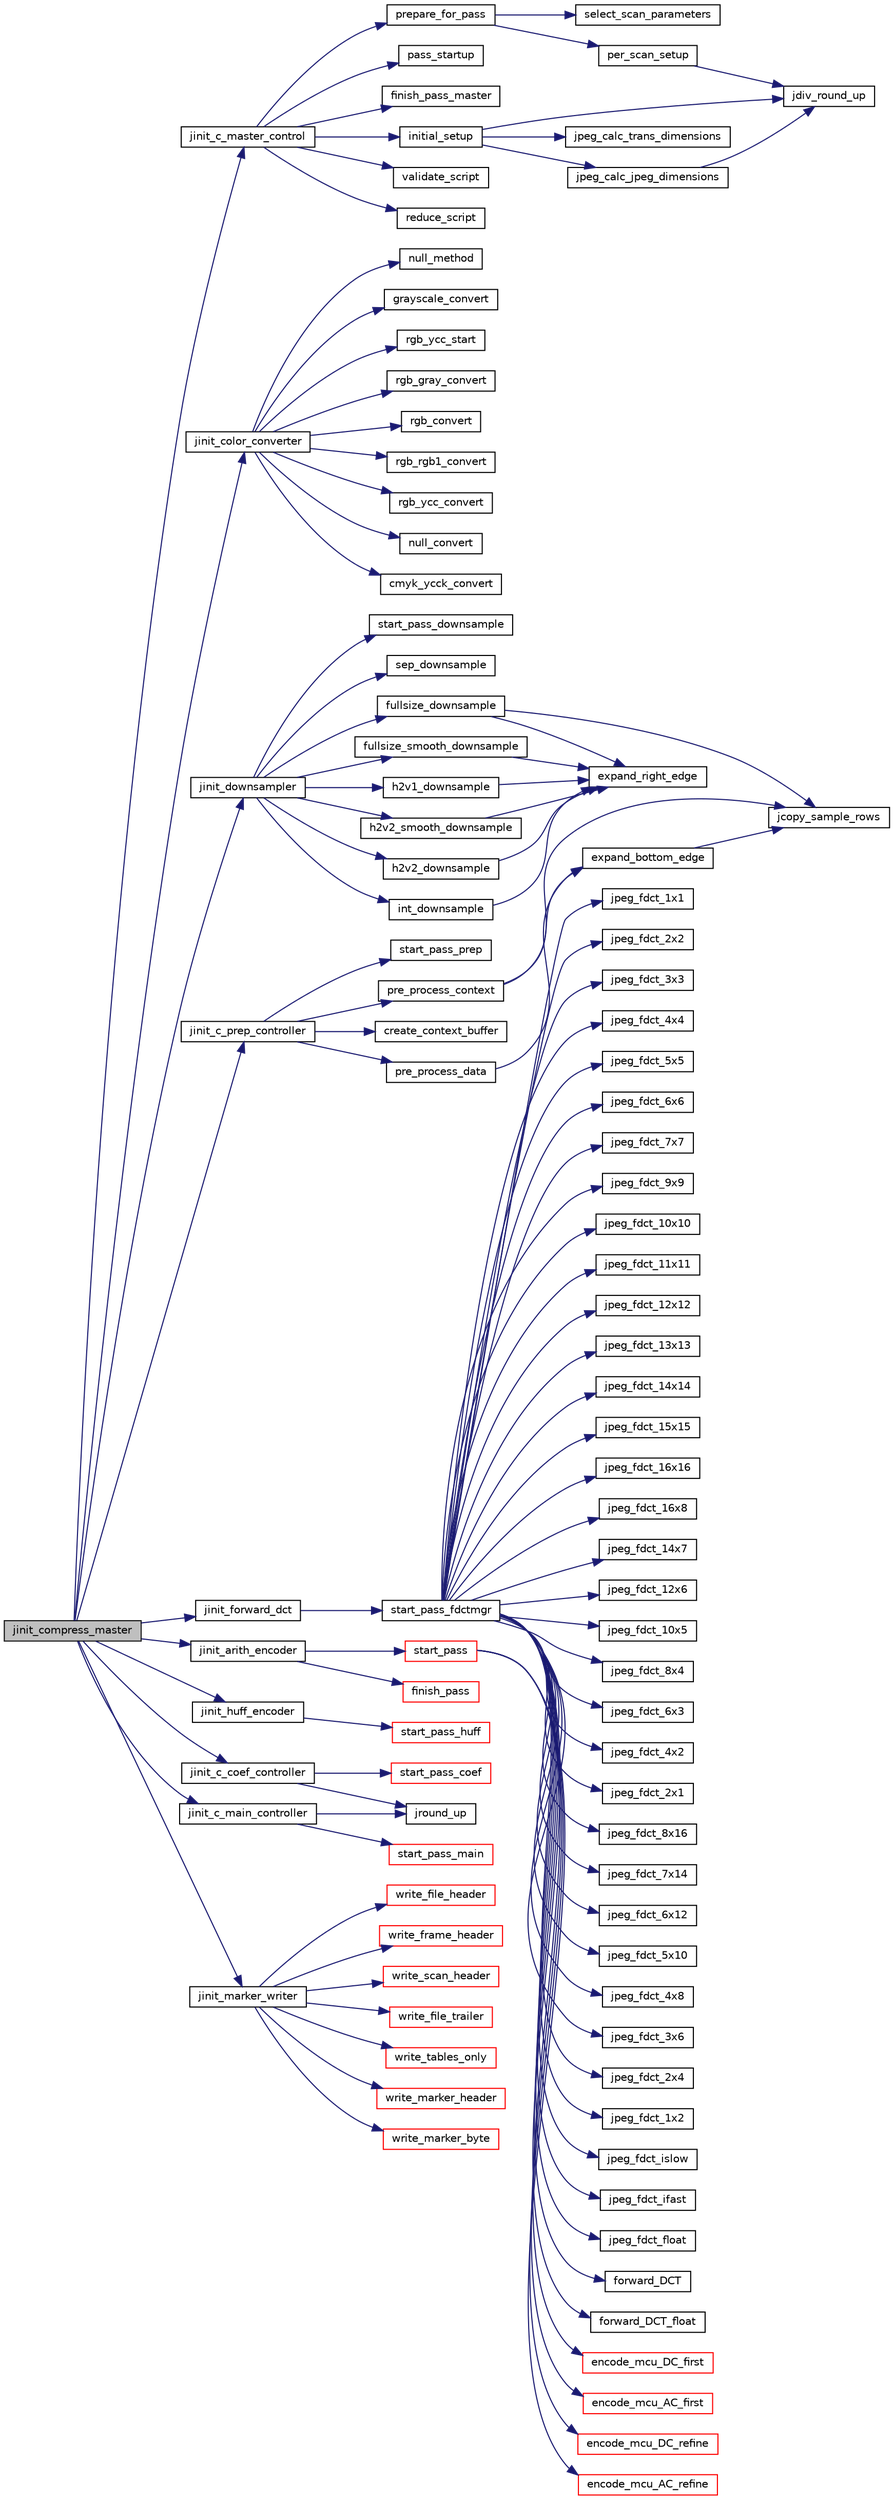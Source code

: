 digraph "jinit_compress_master"
{
 // LATEX_PDF_SIZE
  bgcolor="transparent";
  edge [fontname="Helvetica",fontsize="10",labelfontname="Helvetica",labelfontsize="10"];
  node [fontname="Helvetica",fontsize="10",shape=record];
  rankdir="LR";
  Node0 [label="jinit_compress_master",height=0.2,width=0.4,color="black", fillcolor="grey75", style="filled", fontcolor="black",tooltip=" "];
  Node0 -> Node1 [color="midnightblue",fontsize="10",style="solid",fontname="Helvetica"];
  Node1 [label="jinit_c_master_control",height=0.2,width=0.4,color="black",URL="$jcmaster_8c.html#a7865042efd21561fa5b499d9c6391f23",tooltip=" "];
  Node1 -> Node2 [color="midnightblue",fontsize="10",style="solid",fontname="Helvetica"];
  Node2 [label="prepare_for_pass",height=0.2,width=0.4,color="black",URL="$jcmaster_8c.html#a811c02b8de42399196fc3e0eb08c40a5",tooltip=" "];
  Node2 -> Node3 [color="midnightblue",fontsize="10",style="solid",fontname="Helvetica"];
  Node3 [label="select_scan_parameters",height=0.2,width=0.4,color="black",URL="$jcmaster_8c.html#aab568aac0ff0ad142e3df2f2b99c4224",tooltip=" "];
  Node2 -> Node4 [color="midnightblue",fontsize="10",style="solid",fontname="Helvetica"];
  Node4 [label="per_scan_setup",height=0.2,width=0.4,color="black",URL="$jcmaster_8c.html#a4a7cf51fe0757cd82e68cc96cc61428d",tooltip=" "];
  Node4 -> Node5 [color="midnightblue",fontsize="10",style="solid",fontname="Helvetica"];
  Node5 [label="jdiv_round_up",height=0.2,width=0.4,color="black",URL="$jutils_8c.html#a0c5aa3b56cb24dd9ed819c8252c61b80",tooltip=" "];
  Node1 -> Node6 [color="midnightblue",fontsize="10",style="solid",fontname="Helvetica"];
  Node6 [label="pass_startup",height=0.2,width=0.4,color="black",URL="$jcmaster_8c.html#a41d1d2da456f1cd859c69823965becbc",tooltip=" "];
  Node1 -> Node7 [color="midnightblue",fontsize="10",style="solid",fontname="Helvetica"];
  Node7 [label="finish_pass_master",height=0.2,width=0.4,color="black",URL="$jcmaster_8c.html#aa75548e6f785499773df767d41ce076a",tooltip=" "];
  Node1 -> Node8 [color="midnightblue",fontsize="10",style="solid",fontname="Helvetica"];
  Node8 [label="initial_setup",height=0.2,width=0.4,color="black",URL="$jcmaster_8c.html#a09b58a08887213b998b54f94c020cef5",tooltip=" "];
  Node8 -> Node9 [color="midnightblue",fontsize="10",style="solid",fontname="Helvetica"];
  Node9 [label="jpeg_calc_trans_dimensions",height=0.2,width=0.4,color="black",URL="$jcmaster_8c.html#a4153ad942e383980b6f4f2308f202d88",tooltip=" "];
  Node8 -> Node10 [color="midnightblue",fontsize="10",style="solid",fontname="Helvetica"];
  Node10 [label="jpeg_calc_jpeg_dimensions",height=0.2,width=0.4,color="black",URL="$jcmaster_8c.html#ade8134ba6c9854560ad234017b1d1adf",tooltip=" "];
  Node10 -> Node5 [color="midnightblue",fontsize="10",style="solid",fontname="Helvetica"];
  Node8 -> Node5 [color="midnightblue",fontsize="10",style="solid",fontname="Helvetica"];
  Node1 -> Node11 [color="midnightblue",fontsize="10",style="solid",fontname="Helvetica"];
  Node11 [label="validate_script",height=0.2,width=0.4,color="black",URL="$jcmaster_8c.html#a93e3d1823947d2204352c77b61b6e465",tooltip=" "];
  Node1 -> Node12 [color="midnightblue",fontsize="10",style="solid",fontname="Helvetica"];
  Node12 [label="reduce_script",height=0.2,width=0.4,color="black",URL="$jcmaster_8c.html#a78fc8c0007716b0d12d4b3fd7a88ef65",tooltip=" "];
  Node0 -> Node13 [color="midnightblue",fontsize="10",style="solid",fontname="Helvetica"];
  Node13 [label="jinit_color_converter",height=0.2,width=0.4,color="black",URL="$jccolor_8c.html#a3c3f43d8034fa9e59f2a0dfd1912b334",tooltip=" "];
  Node13 -> Node14 [color="midnightblue",fontsize="10",style="solid",fontname="Helvetica"];
  Node14 [label="null_method",height=0.2,width=0.4,color="black",URL="$jccolor_8c.html#ab019c7b1b84016eba778b6882bb3cf40",tooltip=" "];
  Node13 -> Node15 [color="midnightblue",fontsize="10",style="solid",fontname="Helvetica"];
  Node15 [label="grayscale_convert",height=0.2,width=0.4,color="black",URL="$jccolor_8c.html#a05363c93af8fe7bbd461ceadff2e662c",tooltip=" "];
  Node13 -> Node16 [color="midnightblue",fontsize="10",style="solid",fontname="Helvetica"];
  Node16 [label="rgb_ycc_start",height=0.2,width=0.4,color="black",URL="$jccolor_8c.html#a00e6170e937fe4dc7d743a699bbcd04e",tooltip=" "];
  Node13 -> Node17 [color="midnightblue",fontsize="10",style="solid",fontname="Helvetica"];
  Node17 [label="rgb_gray_convert",height=0.2,width=0.4,color="black",URL="$jccolor_8c.html#aacb9fa25753b50726a6b7b085d366260",tooltip=" "];
  Node13 -> Node18 [color="midnightblue",fontsize="10",style="solid",fontname="Helvetica"];
  Node18 [label="rgb_convert",height=0.2,width=0.4,color="black",URL="$jccolor_8c.html#a8c3af65a752be5ad26213a5e665fd480",tooltip=" "];
  Node13 -> Node19 [color="midnightblue",fontsize="10",style="solid",fontname="Helvetica"];
  Node19 [label="rgb_rgb1_convert",height=0.2,width=0.4,color="black",URL="$jccolor_8c.html#a88e6c16c818775ff1d536f9632c6adbf",tooltip=" "];
  Node13 -> Node20 [color="midnightblue",fontsize="10",style="solid",fontname="Helvetica"];
  Node20 [label="rgb_ycc_convert",height=0.2,width=0.4,color="black",URL="$jccolor_8c.html#af5c5cd65e5b5f7c8e10c00d82ed47af3",tooltip=" "];
  Node13 -> Node21 [color="midnightblue",fontsize="10",style="solid",fontname="Helvetica"];
  Node21 [label="null_convert",height=0.2,width=0.4,color="black",URL="$jccolor_8c.html#a3bc254942cca696f1604636abe897d59",tooltip=" "];
  Node13 -> Node22 [color="midnightblue",fontsize="10",style="solid",fontname="Helvetica"];
  Node22 [label="cmyk_ycck_convert",height=0.2,width=0.4,color="black",URL="$jccolor_8c.html#a07e9f4291a8c8cd2aa78fdd1e04f0599",tooltip=" "];
  Node0 -> Node23 [color="midnightblue",fontsize="10",style="solid",fontname="Helvetica"];
  Node23 [label="jinit_downsampler",height=0.2,width=0.4,color="black",URL="$jcsample_8c.html#a70c17f06dccf0d8179062455c5af3f0d",tooltip=" "];
  Node23 -> Node24 [color="midnightblue",fontsize="10",style="solid",fontname="Helvetica"];
  Node24 [label="start_pass_downsample",height=0.2,width=0.4,color="black",URL="$jcsample_8c.html#a65fe6b060ccae970044d3e3658c760c7",tooltip=" "];
  Node23 -> Node25 [color="midnightblue",fontsize="10",style="solid",fontname="Helvetica"];
  Node25 [label="sep_downsample",height=0.2,width=0.4,color="black",URL="$jcsample_8c.html#ae92f930ddc9c6d858d461d2881761357",tooltip=" "];
  Node23 -> Node26 [color="midnightblue",fontsize="10",style="solid",fontname="Helvetica"];
  Node26 [label="fullsize_smooth_downsample",height=0.2,width=0.4,color="black",URL="$jcsample_8c.html#a65ee046ead2ba7525e75981993323c7b",tooltip=" "];
  Node26 -> Node27 [color="midnightblue",fontsize="10",style="solid",fontname="Helvetica"];
  Node27 [label="expand_right_edge",height=0.2,width=0.4,color="black",URL="$jcsample_8c.html#a760ac73e66df2ca443f7995d4c8d0779",tooltip=" "];
  Node23 -> Node28 [color="midnightblue",fontsize="10",style="solid",fontname="Helvetica"];
  Node28 [label="fullsize_downsample",height=0.2,width=0.4,color="black",URL="$jcsample_8c.html#a403382e37f9545c3fee2f9b61056e9b9",tooltip=" "];
  Node28 -> Node29 [color="midnightblue",fontsize="10",style="solid",fontname="Helvetica"];
  Node29 [label="jcopy_sample_rows",height=0.2,width=0.4,color="black",URL="$jutils_8c.html#ae2a8a73df80d5302a5b524d048fa9fb5",tooltip=" "];
  Node28 -> Node27 [color="midnightblue",fontsize="10",style="solid",fontname="Helvetica"];
  Node23 -> Node30 [color="midnightblue",fontsize="10",style="solid",fontname="Helvetica"];
  Node30 [label="h2v1_downsample",height=0.2,width=0.4,color="black",URL="$jcsample_8c.html#aa5f0a29460e6093f4b032a9b7eb8a361",tooltip=" "];
  Node30 -> Node27 [color="midnightblue",fontsize="10",style="solid",fontname="Helvetica"];
  Node23 -> Node31 [color="midnightblue",fontsize="10",style="solid",fontname="Helvetica"];
  Node31 [label="h2v2_smooth_downsample",height=0.2,width=0.4,color="black",URL="$jcsample_8c.html#a3ba9f2710ff679a8f0f19093ab917a9c",tooltip=" "];
  Node31 -> Node27 [color="midnightblue",fontsize="10",style="solid",fontname="Helvetica"];
  Node23 -> Node32 [color="midnightblue",fontsize="10",style="solid",fontname="Helvetica"];
  Node32 [label="h2v2_downsample",height=0.2,width=0.4,color="black",URL="$jcsample_8c.html#a67ec6619cac4448039ebc83d0e3d7e6a",tooltip=" "];
  Node32 -> Node27 [color="midnightblue",fontsize="10",style="solid",fontname="Helvetica"];
  Node23 -> Node33 [color="midnightblue",fontsize="10",style="solid",fontname="Helvetica"];
  Node33 [label="int_downsample",height=0.2,width=0.4,color="black",URL="$jcsample_8c.html#abcaed4190a914a973cc23e9252286568",tooltip=" "];
  Node33 -> Node27 [color="midnightblue",fontsize="10",style="solid",fontname="Helvetica"];
  Node0 -> Node34 [color="midnightblue",fontsize="10",style="solid",fontname="Helvetica"];
  Node34 [label="jinit_c_prep_controller",height=0.2,width=0.4,color="black",URL="$jcprepct_8c.html#a1fc1aefb98fce350bea6e3664faceec8",tooltip=" "];
  Node34 -> Node35 [color="midnightblue",fontsize="10",style="solid",fontname="Helvetica"];
  Node35 [label="start_pass_prep",height=0.2,width=0.4,color="black",URL="$jcprepct_8c.html#a10858264add552ea2cde5b16824ed8b1",tooltip=" "];
  Node34 -> Node36 [color="midnightblue",fontsize="10",style="solid",fontname="Helvetica"];
  Node36 [label="pre_process_context",height=0.2,width=0.4,color="black",URL="$jcprepct_8c.html#a45597f228942b8636c3bb8331af039b6",tooltip=" "];
  Node36 -> Node29 [color="midnightblue",fontsize="10",style="solid",fontname="Helvetica"];
  Node36 -> Node37 [color="midnightblue",fontsize="10",style="solid",fontname="Helvetica"];
  Node37 [label="expand_bottom_edge",height=0.2,width=0.4,color="black",URL="$jcprepct_8c.html#ae89a1a76bfb6048c264eba3895f253c2",tooltip=" "];
  Node37 -> Node29 [color="midnightblue",fontsize="10",style="solid",fontname="Helvetica"];
  Node34 -> Node38 [color="midnightblue",fontsize="10",style="solid",fontname="Helvetica"];
  Node38 [label="create_context_buffer",height=0.2,width=0.4,color="black",URL="$jcprepct_8c.html#a1f54b2876a80b0c342a745acc6b81b74",tooltip=" "];
  Node34 -> Node39 [color="midnightblue",fontsize="10",style="solid",fontname="Helvetica"];
  Node39 [label="pre_process_data",height=0.2,width=0.4,color="black",URL="$jcprepct_8c.html#a540c9d0777b0f72437600723ff78d9eb",tooltip=" "];
  Node39 -> Node37 [color="midnightblue",fontsize="10",style="solid",fontname="Helvetica"];
  Node0 -> Node40 [color="midnightblue",fontsize="10",style="solid",fontname="Helvetica"];
  Node40 [label="jinit_forward_dct",height=0.2,width=0.4,color="black",URL="$jcdctmgr_8c.html#a5ef01444bb5e9364b2e5c5c956209a07",tooltip=" "];
  Node40 -> Node41 [color="midnightblue",fontsize="10",style="solid",fontname="Helvetica"];
  Node41 [label="start_pass_fdctmgr",height=0.2,width=0.4,color="black",URL="$jcdctmgr_8c.html#a909c98d4298fb13a7deba29ff28529f0",tooltip=" "];
  Node41 -> Node42 [color="midnightblue",fontsize="10",style="solid",fontname="Helvetica"];
  Node42 [label="jpeg_fdct_1x1",height=0.2,width=0.4,color="black",URL="$jfdctint_8c.html#af52c45760684293caebde0c0bde30cf9",tooltip=" "];
  Node41 -> Node43 [color="midnightblue",fontsize="10",style="solid",fontname="Helvetica"];
  Node43 [label="jpeg_fdct_2x2",height=0.2,width=0.4,color="black",URL="$jfdctint_8c.html#aeebb660f25841de9f50697eb678cc008",tooltip=" "];
  Node41 -> Node44 [color="midnightblue",fontsize="10",style="solid",fontname="Helvetica"];
  Node44 [label="jpeg_fdct_3x3",height=0.2,width=0.4,color="black",URL="$jfdctint_8c.html#ad7c3b12a5590774252e5373a0e22fb56",tooltip=" "];
  Node41 -> Node45 [color="midnightblue",fontsize="10",style="solid",fontname="Helvetica"];
  Node45 [label="jpeg_fdct_4x4",height=0.2,width=0.4,color="black",URL="$jfdctint_8c.html#ab48f110e3e3e0e2436de4eaa0ce909ae",tooltip=" "];
  Node41 -> Node46 [color="midnightblue",fontsize="10",style="solid",fontname="Helvetica"];
  Node46 [label="jpeg_fdct_5x5",height=0.2,width=0.4,color="black",URL="$jfdctint_8c.html#a3d2d2e5ecf18252bfafbbeb5da5b4fde",tooltip=" "];
  Node41 -> Node47 [color="midnightblue",fontsize="10",style="solid",fontname="Helvetica"];
  Node47 [label="jpeg_fdct_6x6",height=0.2,width=0.4,color="black",URL="$jfdctint_8c.html#adbce24389e0124a86ef3e12f72c13441",tooltip=" "];
  Node41 -> Node48 [color="midnightblue",fontsize="10",style="solid",fontname="Helvetica"];
  Node48 [label="jpeg_fdct_7x7",height=0.2,width=0.4,color="black",URL="$jfdctint_8c.html#a3e6036ce80a1d67ddba5696b819bd1d9",tooltip=" "];
  Node41 -> Node49 [color="midnightblue",fontsize="10",style="solid",fontname="Helvetica"];
  Node49 [label="jpeg_fdct_9x9",height=0.2,width=0.4,color="black",URL="$jfdctint_8c.html#acc491f48210d8f045d7edf0410585ac0",tooltip=" "];
  Node41 -> Node50 [color="midnightblue",fontsize="10",style="solid",fontname="Helvetica"];
  Node50 [label="jpeg_fdct_10x10",height=0.2,width=0.4,color="black",URL="$jfdctint_8c.html#a8172b6e07aa1faac568af19f1af4b322",tooltip=" "];
  Node41 -> Node51 [color="midnightblue",fontsize="10",style="solid",fontname="Helvetica"];
  Node51 [label="jpeg_fdct_11x11",height=0.2,width=0.4,color="black",URL="$jfdctint_8c.html#ae1486e7b45ecefe396a04b9a6149f0fd",tooltip=" "];
  Node41 -> Node52 [color="midnightblue",fontsize="10",style="solid",fontname="Helvetica"];
  Node52 [label="jpeg_fdct_12x12",height=0.2,width=0.4,color="black",URL="$jfdctint_8c.html#a2b976bc2431a9110687eefc470eac000",tooltip=" "];
  Node41 -> Node53 [color="midnightblue",fontsize="10",style="solid",fontname="Helvetica"];
  Node53 [label="jpeg_fdct_13x13",height=0.2,width=0.4,color="black",URL="$jfdctint_8c.html#ae4f8e682ec389e72fb67676ae189f870",tooltip=" "];
  Node41 -> Node54 [color="midnightblue",fontsize="10",style="solid",fontname="Helvetica"];
  Node54 [label="jpeg_fdct_14x14",height=0.2,width=0.4,color="black",URL="$jfdctint_8c.html#ac7e495d2f683cbe166bc55b09bcce460",tooltip=" "];
  Node41 -> Node55 [color="midnightblue",fontsize="10",style="solid",fontname="Helvetica"];
  Node55 [label="jpeg_fdct_15x15",height=0.2,width=0.4,color="black",URL="$jfdctint_8c.html#a48bc4d38fff03b945f058c63b35ae770",tooltip=" "];
  Node41 -> Node56 [color="midnightblue",fontsize="10",style="solid",fontname="Helvetica"];
  Node56 [label="jpeg_fdct_16x16",height=0.2,width=0.4,color="black",URL="$jfdctint_8c.html#aa154e9d6a7e61ce1eb0a429ec7fd0f89",tooltip=" "];
  Node41 -> Node57 [color="midnightblue",fontsize="10",style="solid",fontname="Helvetica"];
  Node57 [label="jpeg_fdct_16x8",height=0.2,width=0.4,color="black",URL="$jfdctint_8c.html#ad5d6ba0e4750cf992765d4610261423c",tooltip=" "];
  Node41 -> Node58 [color="midnightblue",fontsize="10",style="solid",fontname="Helvetica"];
  Node58 [label="jpeg_fdct_14x7",height=0.2,width=0.4,color="black",URL="$jfdctint_8c.html#acbc3bc569ea2ca68ea5289c10504f507",tooltip=" "];
  Node41 -> Node59 [color="midnightblue",fontsize="10",style="solid",fontname="Helvetica"];
  Node59 [label="jpeg_fdct_12x6",height=0.2,width=0.4,color="black",URL="$jfdctint_8c.html#a5b4c12d374192521ecbf20035ef744b4",tooltip=" "];
  Node41 -> Node60 [color="midnightblue",fontsize="10",style="solid",fontname="Helvetica"];
  Node60 [label="jpeg_fdct_10x5",height=0.2,width=0.4,color="black",URL="$jfdctint_8c.html#aa1b2adcdd56685fa43545baed84dd6b9",tooltip=" "];
  Node41 -> Node61 [color="midnightblue",fontsize="10",style="solid",fontname="Helvetica"];
  Node61 [label="jpeg_fdct_8x4",height=0.2,width=0.4,color="black",URL="$jfdctint_8c.html#acfa9ae3b67c14796b5efe15b2af0956c",tooltip=" "];
  Node41 -> Node62 [color="midnightblue",fontsize="10",style="solid",fontname="Helvetica"];
  Node62 [label="jpeg_fdct_6x3",height=0.2,width=0.4,color="black",URL="$jfdctint_8c.html#a556f5fa3c05dccc7dda54aeccf35071c",tooltip=" "];
  Node41 -> Node63 [color="midnightblue",fontsize="10",style="solid",fontname="Helvetica"];
  Node63 [label="jpeg_fdct_4x2",height=0.2,width=0.4,color="black",URL="$jfdctint_8c.html#ad23512862ba6436efbf2bd2071b142dc",tooltip=" "];
  Node41 -> Node64 [color="midnightblue",fontsize="10",style="solid",fontname="Helvetica"];
  Node64 [label="jpeg_fdct_2x1",height=0.2,width=0.4,color="black",URL="$jfdctint_8c.html#a439f35ddfcade9d0ef154fe641766c8f",tooltip=" "];
  Node41 -> Node65 [color="midnightblue",fontsize="10",style="solid",fontname="Helvetica"];
  Node65 [label="jpeg_fdct_8x16",height=0.2,width=0.4,color="black",URL="$jfdctint_8c.html#a22f7d06d1b388701db9030e51cc67ab0",tooltip=" "];
  Node41 -> Node66 [color="midnightblue",fontsize="10",style="solid",fontname="Helvetica"];
  Node66 [label="jpeg_fdct_7x14",height=0.2,width=0.4,color="black",URL="$jfdctint_8c.html#a325ec22eccee8578099c2c18fcf3a62d",tooltip=" "];
  Node41 -> Node67 [color="midnightblue",fontsize="10",style="solid",fontname="Helvetica"];
  Node67 [label="jpeg_fdct_6x12",height=0.2,width=0.4,color="black",URL="$jfdctint_8c.html#ac353158d36e6d437b1de277bea172b52",tooltip=" "];
  Node41 -> Node68 [color="midnightblue",fontsize="10",style="solid",fontname="Helvetica"];
  Node68 [label="jpeg_fdct_5x10",height=0.2,width=0.4,color="black",URL="$jfdctint_8c.html#aa179a88a39b25744fe1e227ea16685bd",tooltip=" "];
  Node41 -> Node69 [color="midnightblue",fontsize="10",style="solid",fontname="Helvetica"];
  Node69 [label="jpeg_fdct_4x8",height=0.2,width=0.4,color="black",URL="$jfdctint_8c.html#a7de0f7c1a10af989854dbbfdc25795d4",tooltip=" "];
  Node41 -> Node70 [color="midnightblue",fontsize="10",style="solid",fontname="Helvetica"];
  Node70 [label="jpeg_fdct_3x6",height=0.2,width=0.4,color="black",URL="$jfdctint_8c.html#a85303497207c1c02593c1ac79a82fcee",tooltip=" "];
  Node41 -> Node71 [color="midnightblue",fontsize="10",style="solid",fontname="Helvetica"];
  Node71 [label="jpeg_fdct_2x4",height=0.2,width=0.4,color="black",URL="$jfdctint_8c.html#a41bb084eef4ed4fb667ac631d9fecb57",tooltip=" "];
  Node41 -> Node72 [color="midnightblue",fontsize="10",style="solid",fontname="Helvetica"];
  Node72 [label="jpeg_fdct_1x2",height=0.2,width=0.4,color="black",URL="$jfdctint_8c.html#a7e9ec0417666a08d58ebdac84d79dfd6",tooltip=" "];
  Node41 -> Node73 [color="midnightblue",fontsize="10",style="solid",fontname="Helvetica"];
  Node73 [label="jpeg_fdct_islow",height=0.2,width=0.4,color="black",URL="$jfdctint_8c.html#a5c2cbaf1855bc19f7f90112e28bce02a",tooltip=" "];
  Node41 -> Node74 [color="midnightblue",fontsize="10",style="solid",fontname="Helvetica"];
  Node74 [label="jpeg_fdct_ifast",height=0.2,width=0.4,color="black",URL="$jfdctfst_8c.html#a6e0a35f86e6f3d70904ccf4d294fe38c",tooltip=" "];
  Node41 -> Node75 [color="midnightblue",fontsize="10",style="solid",fontname="Helvetica"];
  Node75 [label="jpeg_fdct_float",height=0.2,width=0.4,color="black",URL="$jfdctflt_8c.html#a4cfa524b423b50ae1630233aae0eb071",tooltip=" "];
  Node41 -> Node76 [color="midnightblue",fontsize="10",style="solid",fontname="Helvetica"];
  Node76 [label="forward_DCT",height=0.2,width=0.4,color="black",URL="$jcdctmgr_8c.html#a82a7f3605434e9a84dad410931862852",tooltip=" "];
  Node41 -> Node77 [color="midnightblue",fontsize="10",style="solid",fontname="Helvetica"];
  Node77 [label="forward_DCT_float",height=0.2,width=0.4,color="black",URL="$jcdctmgr_8c.html#a814689478b9536569301fe46b7d50714",tooltip=" "];
  Node0 -> Node78 [color="midnightblue",fontsize="10",style="solid",fontname="Helvetica"];
  Node78 [label="jinit_arith_encoder",height=0.2,width=0.4,color="black",URL="$jcarith_8c.html#a17d3b53787b355ba16ab464199cd812d",tooltip=" "];
  Node78 -> Node79 [color="midnightblue",fontsize="10",style="solid",fontname="Helvetica"];
  Node79 [label="start_pass",height=0.2,width=0.4,color="red",URL="$jcarith_8c.html#aa75d656ee648c5420caffe4714d822c8",tooltip=" "];
  Node79 -> Node80 [color="midnightblue",fontsize="10",style="solid",fontname="Helvetica"];
  Node80 [label="encode_mcu_DC_first",height=0.2,width=0.4,color="red",URL="$jcarith_8c.html#a2303fadff5a0fb6bdaa06eb03131d87e",tooltip=" "];
  Node79 -> Node85 [color="midnightblue",fontsize="10",style="solid",fontname="Helvetica"];
  Node85 [label="encode_mcu_AC_first",height=0.2,width=0.4,color="red",URL="$jcarith_8c.html#a16f93bf9ad174d1e43f92a6844ba56f5",tooltip=" "];
  Node79 -> Node86 [color="midnightblue",fontsize="10",style="solid",fontname="Helvetica"];
  Node86 [label="encode_mcu_DC_refine",height=0.2,width=0.4,color="red",URL="$jcarith_8c.html#a668250087105455338e97ba0f612c700",tooltip=" "];
  Node79 -> Node87 [color="midnightblue",fontsize="10",style="solid",fontname="Helvetica"];
  Node87 [label="encode_mcu_AC_refine",height=0.2,width=0.4,color="red",URL="$jcarith_8c.html#af22cdbc60163714d02c04ed18d0fcc75",tooltip=" "];
  Node78 -> Node82 [color="midnightblue",fontsize="10",style="solid",fontname="Helvetica"];
  Node82 [label="finish_pass",height=0.2,width=0.4,color="red",URL="$jcarith_8c.html#a3098c13232c4cb8675f1f35a80aa5944",tooltip=" "];
  Node0 -> Node89 [color="midnightblue",fontsize="10",style="solid",fontname="Helvetica"];
  Node89 [label="jinit_huff_encoder",height=0.2,width=0.4,color="black",URL="$jchuff_8c.html#a77341cca2feceb164c104fdf8b79756b",tooltip=" "];
  Node89 -> Node90 [color="midnightblue",fontsize="10",style="solid",fontname="Helvetica"];
  Node90 [label="start_pass_huff",height=0.2,width=0.4,color="red",URL="$jchuff_8c.html#ae80a7c97813173a2069266702346eb9f",tooltip=" "];
  Node0 -> Node114 [color="midnightblue",fontsize="10",style="solid",fontname="Helvetica"];
  Node114 [label="jinit_c_coef_controller",height=0.2,width=0.4,color="black",URL="$jccoefct_8c.html#a18e5ebb71aaee4d1cc8cbf31b1e4f728",tooltip=" "];
  Node114 -> Node115 [color="midnightblue",fontsize="10",style="solid",fontname="Helvetica"];
  Node115 [label="start_pass_coef",height=0.2,width=0.4,color="red",URL="$jccoefct_8c.html#a20406feb4d5cefd170401ea1987f0e83",tooltip=" "];
  Node114 -> Node120 [color="midnightblue",fontsize="10",style="solid",fontname="Helvetica"];
  Node120 [label="jround_up",height=0.2,width=0.4,color="black",URL="$jutils_8c.html#a9f91b295901b3868694a217759d073c4",tooltip=" "];
  Node0 -> Node121 [color="midnightblue",fontsize="10",style="solid",fontname="Helvetica"];
  Node121 [label="jinit_c_main_controller",height=0.2,width=0.4,color="black",URL="$jcmainct_8c.html#a0d6a60ea5dc981f67b5abcf8d786a1b2",tooltip=" "];
  Node121 -> Node122 [color="midnightblue",fontsize="10",style="solid",fontname="Helvetica"];
  Node122 [label="start_pass_main",height=0.2,width=0.4,color="red",URL="$jdmainct_8c.html#a92ed1cab6c5cde832714442f3147dfd8",tooltip=" "];
  Node121 -> Node120 [color="midnightblue",fontsize="10",style="solid",fontname="Helvetica"];
  Node0 -> Node129 [color="midnightblue",fontsize="10",style="solid",fontname="Helvetica"];
  Node129 [label="jinit_marker_writer",height=0.2,width=0.4,color="black",URL="$jcmarker_8c.html#aa9195332f50b4cc182fa49c24abf9e22",tooltip=" "];
  Node129 -> Node130 [color="midnightblue",fontsize="10",style="solid",fontname="Helvetica"];
  Node130 [label="write_file_header",height=0.2,width=0.4,color="red",URL="$jcmarker_8c.html#a0a1af4c95150b6cc958ce4a04580800d",tooltip=" "];
  Node129 -> Node136 [color="midnightblue",fontsize="10",style="solid",fontname="Helvetica"];
  Node136 [label="write_frame_header",height=0.2,width=0.4,color="red",URL="$jcmarker_8c.html#a3ca174ee750f1f7a7d703f49cece9734",tooltip=" "];
  Node129 -> Node141 [color="midnightblue",fontsize="10",style="solid",fontname="Helvetica"];
  Node141 [label="write_scan_header",height=0.2,width=0.4,color="red",URL="$jcmarker_8c.html#ade06dd93aedf31146a4833c22b7bd57b",tooltip=" "];
  Node129 -> Node146 [color="midnightblue",fontsize="10",style="solid",fontname="Helvetica"];
  Node146 [label="write_file_trailer",height=0.2,width=0.4,color="red",URL="$jcmarker_8c.html#ab695fb3ccfb33e10a7d80689cd08d166",tooltip=" "];
  Node129 -> Node147 [color="midnightblue",fontsize="10",style="solid",fontname="Helvetica"];
  Node147 [label="write_tables_only",height=0.2,width=0.4,color="red",URL="$jcmarker_8c.html#af5564bc6ecf1f982f588f18637c73906",tooltip=" "];
  Node129 -> Node148 [color="midnightblue",fontsize="10",style="solid",fontname="Helvetica"];
  Node148 [label="write_marker_header",height=0.2,width=0.4,color="red",URL="$jcmarker_8c.html#a8c03fbb86d90f4dddf41d4d7002ec881",tooltip=" "];
  Node129 -> Node149 [color="midnightblue",fontsize="10",style="solid",fontname="Helvetica"];
  Node149 [label="write_marker_byte",height=0.2,width=0.4,color="red",URL="$jcmarker_8c.html#a6cbd2d536978f7c91a0ff7f2580e1a52",tooltip=" "];
}
